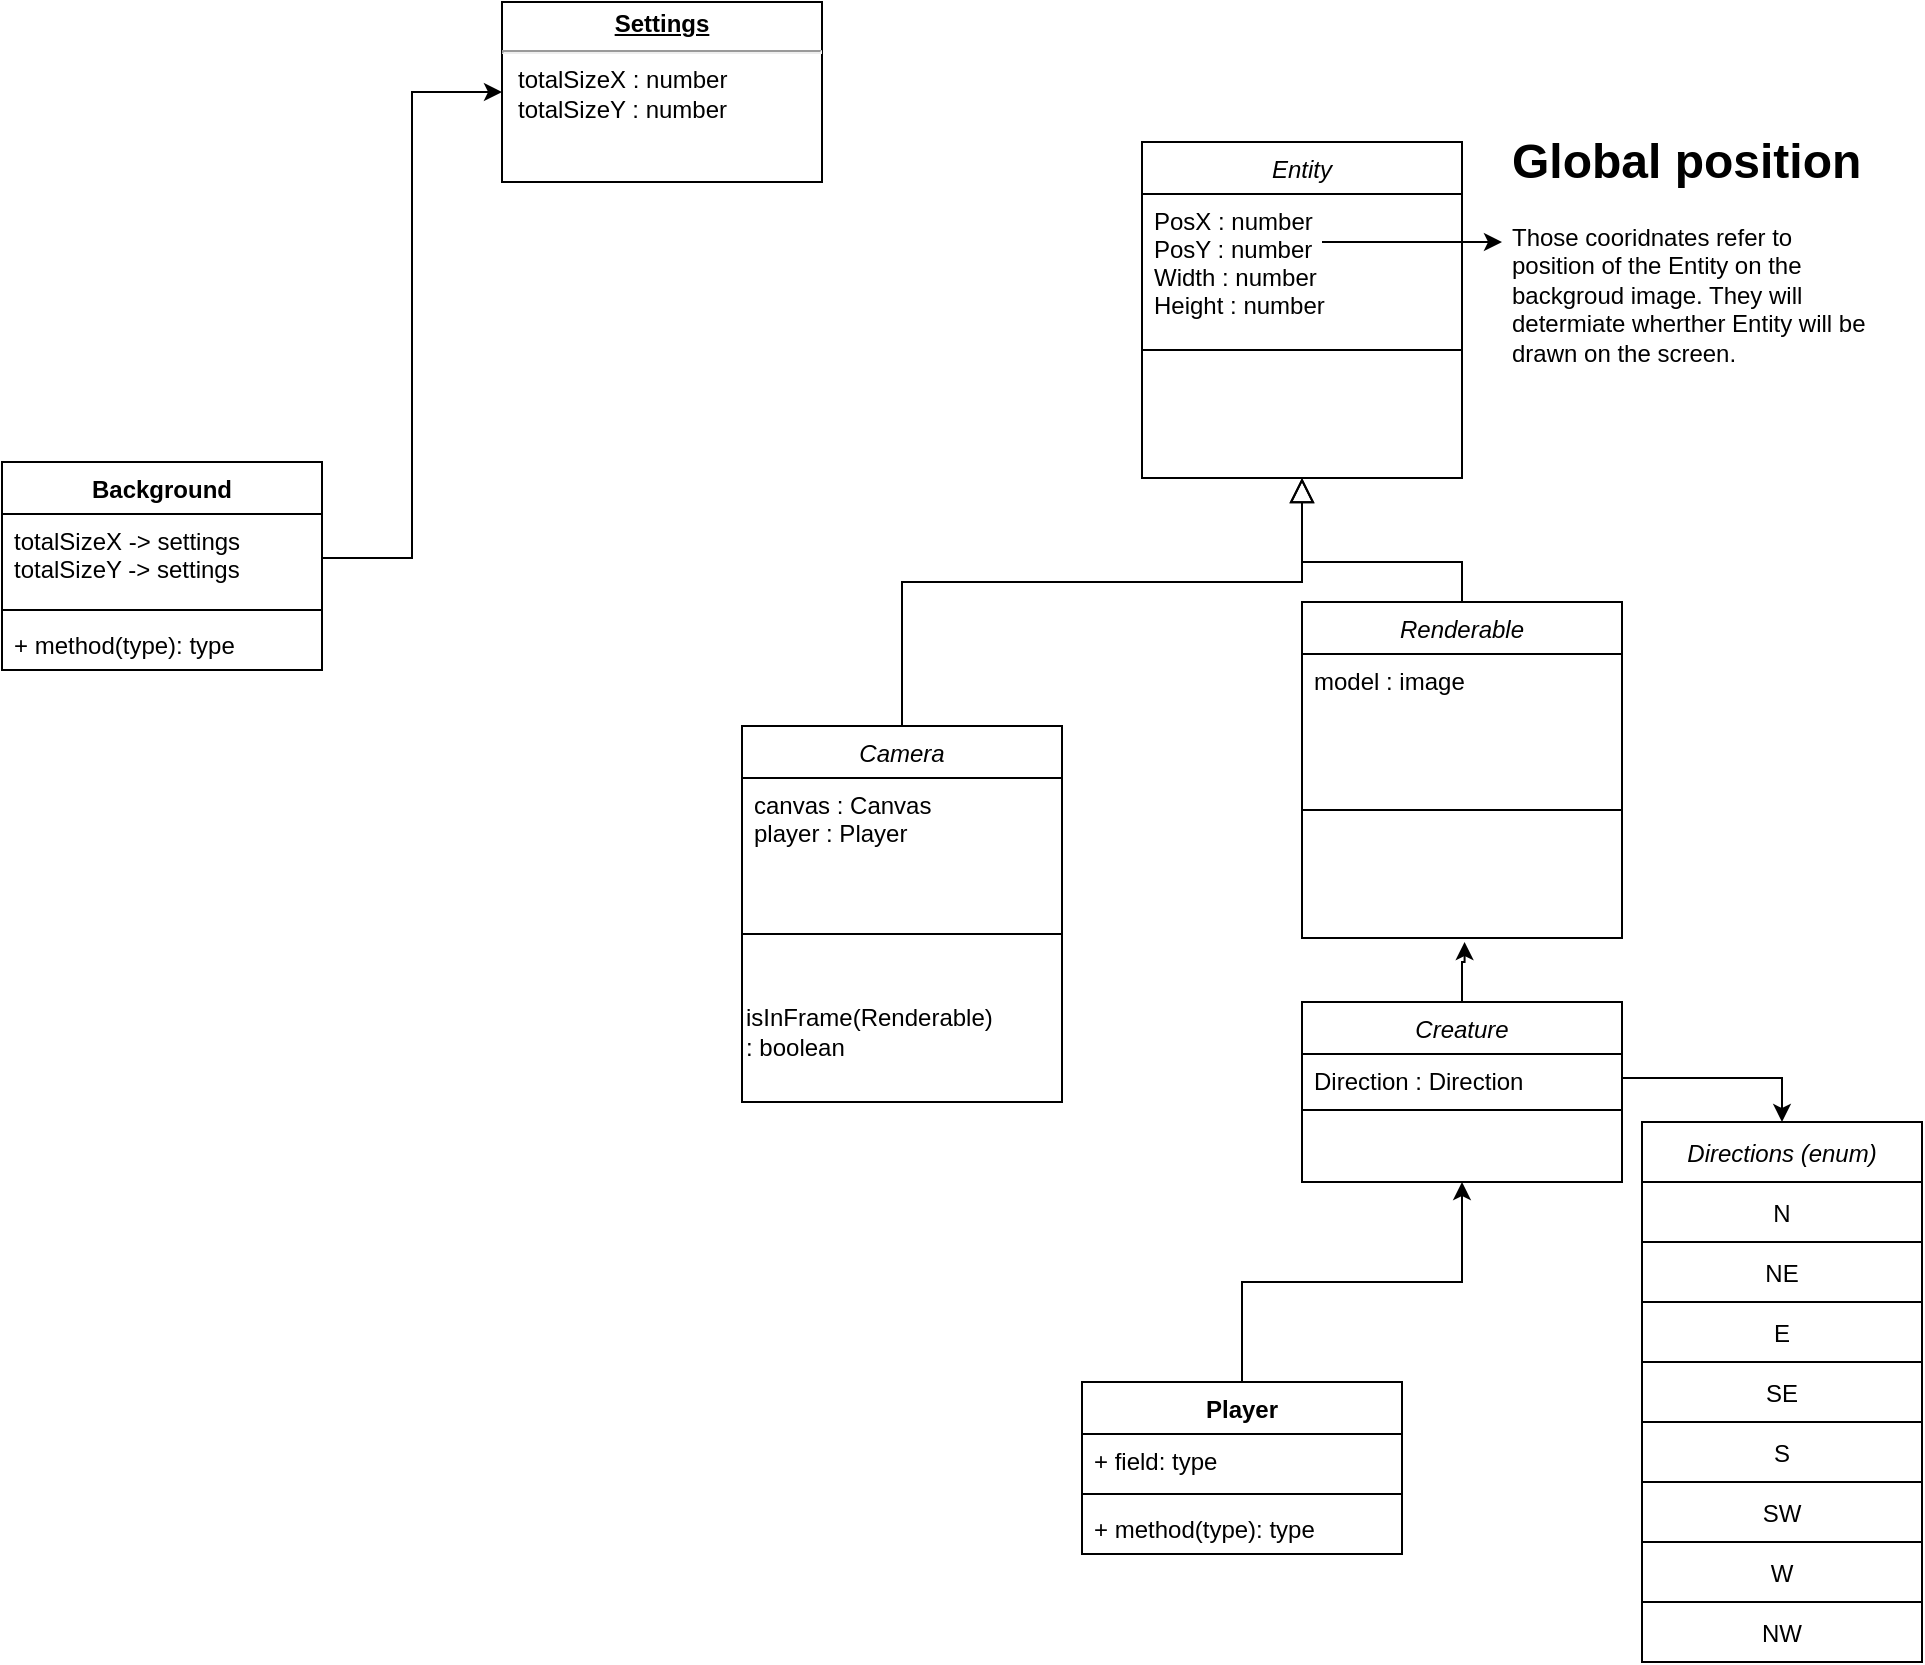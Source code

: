 <mxfile version="20.2.3" type="device"><diagram id="C5RBs43oDa-KdzZeNtuy" name="Page-1"><mxGraphModel dx="2407" dy="1003" grid="1" gridSize="10" guides="1" tooltips="1" connect="1" arrows="1" fold="1" page="1" pageScale="1" pageWidth="827" pageHeight="1169" math="0" shadow="0"><root><mxCell id="WIyWlLk6GJQsqaUBKTNV-0"/><mxCell id="WIyWlLk6GJQsqaUBKTNV-1" parent="WIyWlLk6GJQsqaUBKTNV-0"/><mxCell id="zkfFHV4jXpPFQw0GAbJ--0" value="Entity" style="swimlane;fontStyle=2;align=center;verticalAlign=top;childLayout=stackLayout;horizontal=1;startSize=26;horizontalStack=0;resizeParent=1;resizeLast=0;collapsible=1;marginBottom=0;rounded=0;shadow=0;strokeWidth=1;" parent="WIyWlLk6GJQsqaUBKTNV-1" vertex="1"><mxGeometry x="410" y="90" width="160" height="168" as="geometry"><mxRectangle x="200" y="80" width="160" height="26" as="alternateBounds"/></mxGeometry></mxCell><mxCell id="lBMrb2gqNxPuRBdYNmo1-34" value="" style="endArrow=classic;html=1;rounded=0;" parent="zkfFHV4jXpPFQw0GAbJ--0" target="lBMrb2gqNxPuRBdYNmo1-35" edge="1"><mxGeometry width="50" height="50" relative="1" as="geometry"><mxPoint x="90" y="50" as="sourcePoint"/><mxPoint x="240" y="50" as="targetPoint"/></mxGeometry></mxCell><mxCell id="zkfFHV4jXpPFQw0GAbJ--1" value="PosX : number&#10;PosY : number&#10;Width : number&#10;Height : number&#10;&#10;" style="text;align=left;verticalAlign=top;spacingLeft=4;spacingRight=4;overflow=hidden;rotatable=0;points=[[0,0.5],[1,0.5]];portConstraint=eastwest;" parent="zkfFHV4jXpPFQw0GAbJ--0" vertex="1"><mxGeometry y="26" width="160" height="64" as="geometry"/></mxCell><mxCell id="zkfFHV4jXpPFQw0GAbJ--4" value="" style="line;html=1;strokeWidth=1;align=left;verticalAlign=middle;spacingTop=-1;spacingLeft=3;spacingRight=3;rotatable=0;labelPosition=right;points=[];portConstraint=eastwest;" parent="zkfFHV4jXpPFQw0GAbJ--0" vertex="1"><mxGeometry y="90" width="160" height="28" as="geometry"/></mxCell><mxCell id="lBMrb2gqNxPuRBdYNmo1-31" value="&lt;p style=&quot;line-height: 1.2;&quot;&gt;&lt;br&gt;&lt;/p&gt;" style="text;html=1;resizable=0;autosize=1;align=left;verticalAlign=middle;points=[];fillColor=none;strokeColor=none;rounded=0;" parent="zkfFHV4jXpPFQw0GAbJ--0" vertex="1"><mxGeometry y="118" width="160" height="50" as="geometry"/></mxCell><mxCell id="zkfFHV4jXpPFQw0GAbJ--12" value="" style="endArrow=block;endSize=10;endFill=0;shadow=0;strokeWidth=1;rounded=0;edgeStyle=elbowEdgeStyle;elbow=vertical;exitX=0.5;exitY=0;exitDx=0;exitDy=0;" parent="WIyWlLk6GJQsqaUBKTNV-1" source="lBMrb2gqNxPuRBdYNmo1-36" target="zkfFHV4jXpPFQw0GAbJ--0" edge="1"><mxGeometry width="160" relative="1" as="geometry"><mxPoint x="420" y="410" as="sourcePoint"/><mxPoint x="410" y="213" as="targetPoint"/><Array as="points"><mxPoint x="490" y="310"/><mxPoint x="490" y="290"/></Array></mxGeometry></mxCell><mxCell id="zkfFHV4jXpPFQw0GAbJ--16" value="" style="endArrow=block;endSize=10;endFill=0;shadow=0;strokeWidth=1;rounded=0;edgeStyle=elbowEdgeStyle;elbow=vertical;exitX=0.5;exitY=0;exitDx=0;exitDy=0;" parent="WIyWlLk6GJQsqaUBKTNV-1" source="lBMrb2gqNxPuRBdYNmo1-41" target="zkfFHV4jXpPFQw0GAbJ--0" edge="1"><mxGeometry width="160" relative="1" as="geometry"><mxPoint x="620" y="440" as="sourcePoint"/><mxPoint x="520" y="281" as="targetPoint"/><Array as="points"><mxPoint x="490" y="300"/><mxPoint x="480" y="310"/><mxPoint x="480" y="340"/></Array></mxGeometry></mxCell><mxCell id="lBMrb2gqNxPuRBdYNmo1-9" value="Directions (enum)" style="swimlane;fontStyle=2;childLayout=stackLayout;horizontal=1;startSize=30;horizontalStack=0;resizeParent=1;resizeParentMax=0;resizeLast=0;collapsible=1;marginBottom=0;" parent="WIyWlLk6GJQsqaUBKTNV-1" vertex="1"><mxGeometry x="660" y="580" width="140" height="270" as="geometry"/></mxCell><mxCell id="lBMrb2gqNxPuRBdYNmo1-10" value="N" style="text;strokeColor=default;fillColor=none;align=center;verticalAlign=middle;spacingLeft=4;spacingRight=4;overflow=hidden;points=[[0,0.5],[1,0.5]];portConstraint=eastwest;rotatable=0;" parent="lBMrb2gqNxPuRBdYNmo1-9" vertex="1"><mxGeometry y="30" width="140" height="30" as="geometry"/></mxCell><mxCell id="lBMrb2gqNxPuRBdYNmo1-11" value="NE" style="text;strokeColor=default;fillColor=none;align=center;verticalAlign=middle;spacingLeft=4;spacingRight=4;overflow=hidden;points=[[0,0.5],[1,0.5]];portConstraint=eastwest;rotatable=0;" parent="lBMrb2gqNxPuRBdYNmo1-9" vertex="1"><mxGeometry y="60" width="140" height="30" as="geometry"/></mxCell><mxCell id="lBMrb2gqNxPuRBdYNmo1-12" value="E" style="text;strokeColor=default;fillColor=none;align=center;verticalAlign=middle;spacingLeft=4;spacingRight=4;overflow=hidden;points=[[0,0.5],[1,0.5]];portConstraint=eastwest;rotatable=0;" parent="lBMrb2gqNxPuRBdYNmo1-9" vertex="1"><mxGeometry y="90" width="140" height="30" as="geometry"/></mxCell><mxCell id="lBMrb2gqNxPuRBdYNmo1-14" value="SE" style="text;strokeColor=default;fillColor=none;align=center;verticalAlign=middle;spacingLeft=4;spacingRight=4;overflow=hidden;points=[[0,0.5],[1,0.5]];portConstraint=eastwest;rotatable=0;" parent="lBMrb2gqNxPuRBdYNmo1-9" vertex="1"><mxGeometry y="120" width="140" height="30" as="geometry"/></mxCell><mxCell id="lBMrb2gqNxPuRBdYNmo1-15" value="S" style="text;strokeColor=default;fillColor=none;align=center;verticalAlign=middle;spacingLeft=4;spacingRight=4;overflow=hidden;points=[[0,0.5],[1,0.5]];portConstraint=eastwest;rotatable=0;" parent="lBMrb2gqNxPuRBdYNmo1-9" vertex="1"><mxGeometry y="150" width="140" height="30" as="geometry"/></mxCell><mxCell id="lBMrb2gqNxPuRBdYNmo1-16" value="SW" style="text;strokeColor=default;fillColor=none;align=center;verticalAlign=middle;spacingLeft=4;spacingRight=4;overflow=hidden;points=[[0,0.5],[1,0.5]];portConstraint=eastwest;rotatable=0;" parent="lBMrb2gqNxPuRBdYNmo1-9" vertex="1"><mxGeometry y="180" width="140" height="30" as="geometry"/></mxCell><mxCell id="lBMrb2gqNxPuRBdYNmo1-17" value="W" style="text;strokeColor=default;fillColor=none;align=center;verticalAlign=middle;spacingLeft=4;spacingRight=4;overflow=hidden;points=[[0,0.5],[1,0.5]];portConstraint=eastwest;rotatable=0;" parent="lBMrb2gqNxPuRBdYNmo1-9" vertex="1"><mxGeometry y="210" width="140" height="30" as="geometry"/></mxCell><mxCell id="lBMrb2gqNxPuRBdYNmo1-18" value="NW" style="text;strokeColor=default;fillColor=none;align=center;verticalAlign=middle;spacingLeft=4;spacingRight=4;overflow=hidden;points=[[0,0.5],[1,0.5]];portConstraint=eastwest;rotatable=0;" parent="lBMrb2gqNxPuRBdYNmo1-9" vertex="1"><mxGeometry y="240" width="140" height="30" as="geometry"/></mxCell><mxCell id="EoLvjRX9Fyv8v5DFEnVt-6" style="edgeStyle=orthogonalEdgeStyle;rounded=0;orthogonalLoop=1;jettySize=auto;html=1;entryX=0.508;entryY=1.04;entryDx=0;entryDy=0;entryPerimeter=0;" edge="1" parent="WIyWlLk6GJQsqaUBKTNV-1" source="lBMrb2gqNxPuRBdYNmo1-28" target="lBMrb2gqNxPuRBdYNmo1-44"><mxGeometry relative="1" as="geometry"/></mxCell><mxCell id="lBMrb2gqNxPuRBdYNmo1-28" value="Creature&#10;" style="swimlane;fontStyle=2;align=center;verticalAlign=top;childLayout=stackLayout;horizontal=1;startSize=26;horizontalStack=0;resizeParent=1;resizeLast=0;collapsible=1;marginBottom=0;rounded=0;shadow=0;strokeWidth=1;" parent="WIyWlLk6GJQsqaUBKTNV-1" vertex="1"><mxGeometry x="490" y="520" width="160" height="90" as="geometry"><mxRectangle x="200" y="80" width="160" height="26" as="alternateBounds"/></mxGeometry></mxCell><mxCell id="lBMrb2gqNxPuRBdYNmo1-29" value="Direction : Direction&#10;" style="text;align=left;verticalAlign=top;spacingLeft=4;spacingRight=4;overflow=hidden;rotatable=0;points=[[0,0.5],[1,0.5]];portConstraint=eastwest;" parent="lBMrb2gqNxPuRBdYNmo1-28" vertex="1"><mxGeometry y="26" width="160" height="24" as="geometry"/></mxCell><mxCell id="lBMrb2gqNxPuRBdYNmo1-30" value="" style="line;html=1;strokeWidth=1;align=left;verticalAlign=middle;spacingTop=-1;spacingLeft=3;spacingRight=3;rotatable=0;labelPosition=right;points=[];portConstraint=eastwest;" parent="lBMrb2gqNxPuRBdYNmo1-28" vertex="1"><mxGeometry y="50" width="160" height="8" as="geometry"/></mxCell><mxCell id="lBMrb2gqNxPuRBdYNmo1-35" value="&lt;h1&gt;Global position&lt;/h1&gt;&lt;p&gt;Those cooridnates refer to position of the Entity on the backgroud image. They will determiate wherther Entity will be drawn on the screen.&lt;/p&gt;" style="text;html=1;strokeColor=none;fillColor=none;spacing=5;spacingTop=-20;whiteSpace=wrap;overflow=hidden;rounded=0;" parent="WIyWlLk6GJQsqaUBKTNV-1" vertex="1"><mxGeometry x="590" y="80" width="190" height="120" as="geometry"/></mxCell><mxCell id="lBMrb2gqNxPuRBdYNmo1-36" value="Camera" style="swimlane;fontStyle=2;align=center;verticalAlign=top;childLayout=stackLayout;horizontal=1;startSize=26;horizontalStack=0;resizeParent=1;resizeLast=0;collapsible=1;marginBottom=0;rounded=0;shadow=0;strokeWidth=1;" parent="WIyWlLk6GJQsqaUBKTNV-1" vertex="1"><mxGeometry x="210" y="382" width="160" height="188" as="geometry"><mxRectangle x="200" y="80" width="160" height="26" as="alternateBounds"/></mxGeometry></mxCell><mxCell id="lBMrb2gqNxPuRBdYNmo1-38" value="canvas : Canvas&#10;player : Player" style="text;align=left;verticalAlign=top;spacingLeft=4;spacingRight=4;overflow=hidden;rotatable=0;points=[[0,0.5],[1,0.5]];portConstraint=eastwest;" parent="lBMrb2gqNxPuRBdYNmo1-36" vertex="1"><mxGeometry y="26" width="160" height="64" as="geometry"/></mxCell><mxCell id="lBMrb2gqNxPuRBdYNmo1-39" value="" style="line;html=1;strokeWidth=1;align=left;verticalAlign=middle;spacingTop=-1;spacingLeft=3;spacingRight=3;rotatable=0;labelPosition=right;points=[];portConstraint=eastwest;" parent="lBMrb2gqNxPuRBdYNmo1-36" vertex="1"><mxGeometry y="90" width="160" height="28" as="geometry"/></mxCell><mxCell id="lBMrb2gqNxPuRBdYNmo1-40" value="&lt;p style=&quot;line-height: 1.2;&quot;&gt;isInFrame(Renderable) &lt;br&gt;: boolean&lt;/p&gt;" style="text;html=1;resizable=0;autosize=1;align=left;verticalAlign=middle;points=[];fillColor=none;strokeColor=none;rounded=0;" parent="lBMrb2gqNxPuRBdYNmo1-36" vertex="1"><mxGeometry y="118" width="160" height="70" as="geometry"/></mxCell><mxCell id="lBMrb2gqNxPuRBdYNmo1-41" value="Renderable" style="swimlane;fontStyle=2;align=center;verticalAlign=top;childLayout=stackLayout;horizontal=1;startSize=26;horizontalStack=0;resizeParent=1;resizeLast=0;collapsible=1;marginBottom=0;rounded=0;shadow=0;strokeWidth=1;" parent="WIyWlLk6GJQsqaUBKTNV-1" vertex="1"><mxGeometry x="490" y="320" width="160" height="168" as="geometry"><mxRectangle x="200" y="80" width="160" height="26" as="alternateBounds"/></mxGeometry></mxCell><mxCell id="lBMrb2gqNxPuRBdYNmo1-42" value="model : image&#10;" style="text;align=left;verticalAlign=top;spacingLeft=4;spacingRight=4;overflow=hidden;rotatable=0;points=[[0,0.5],[1,0.5]];portConstraint=eastwest;" parent="lBMrb2gqNxPuRBdYNmo1-41" vertex="1"><mxGeometry y="26" width="160" height="64" as="geometry"/></mxCell><mxCell id="lBMrb2gqNxPuRBdYNmo1-43" value="" style="line;html=1;strokeWidth=1;align=left;verticalAlign=middle;spacingTop=-1;spacingLeft=3;spacingRight=3;rotatable=0;labelPosition=right;points=[];portConstraint=eastwest;" parent="lBMrb2gqNxPuRBdYNmo1-41" vertex="1"><mxGeometry y="90" width="160" height="28" as="geometry"/></mxCell><mxCell id="lBMrb2gqNxPuRBdYNmo1-44" value="&lt;p style=&quot;line-height: 1.2;&quot;&gt;&lt;br&gt;&lt;/p&gt;" style="text;html=1;resizable=0;autosize=1;align=left;verticalAlign=middle;points=[];fillColor=none;strokeColor=none;rounded=0;" parent="lBMrb2gqNxPuRBdYNmo1-41" vertex="1"><mxGeometry y="118" width="160" height="50" as="geometry"/></mxCell><mxCell id="EoLvjRX9Fyv8v5DFEnVt-5" style="edgeStyle=orthogonalEdgeStyle;rounded=0;orthogonalLoop=1;jettySize=auto;html=1;entryX=0.5;entryY=1;entryDx=0;entryDy=0;" edge="1" parent="WIyWlLk6GJQsqaUBKTNV-1" source="EoLvjRX9Fyv8v5DFEnVt-0" target="lBMrb2gqNxPuRBdYNmo1-28"><mxGeometry relative="1" as="geometry"/></mxCell><mxCell id="EoLvjRX9Fyv8v5DFEnVt-0" value="Player&#10;" style="swimlane;fontStyle=1;align=center;verticalAlign=top;childLayout=stackLayout;horizontal=1;startSize=26;horizontalStack=0;resizeParent=1;resizeParentMax=0;resizeLast=0;collapsible=1;marginBottom=0;" vertex="1" parent="WIyWlLk6GJQsqaUBKTNV-1"><mxGeometry x="380" y="710" width="160" height="86" as="geometry"/></mxCell><mxCell id="EoLvjRX9Fyv8v5DFEnVt-1" value="+ field: type" style="text;strokeColor=none;fillColor=none;align=left;verticalAlign=top;spacingLeft=4;spacingRight=4;overflow=hidden;rotatable=0;points=[[0,0.5],[1,0.5]];portConstraint=eastwest;" vertex="1" parent="EoLvjRX9Fyv8v5DFEnVt-0"><mxGeometry y="26" width="160" height="26" as="geometry"/></mxCell><mxCell id="EoLvjRX9Fyv8v5DFEnVt-2" value="" style="line;strokeWidth=1;fillColor=none;align=left;verticalAlign=middle;spacingTop=-1;spacingLeft=3;spacingRight=3;rotatable=0;labelPosition=right;points=[];portConstraint=eastwest;" vertex="1" parent="EoLvjRX9Fyv8v5DFEnVt-0"><mxGeometry y="52" width="160" height="8" as="geometry"/></mxCell><mxCell id="EoLvjRX9Fyv8v5DFEnVt-3" value="+ method(type): type" style="text;strokeColor=none;fillColor=none;align=left;verticalAlign=top;spacingLeft=4;spacingRight=4;overflow=hidden;rotatable=0;points=[[0,0.5],[1,0.5]];portConstraint=eastwest;" vertex="1" parent="EoLvjRX9Fyv8v5DFEnVt-0"><mxGeometry y="60" width="160" height="26" as="geometry"/></mxCell><mxCell id="EoLvjRX9Fyv8v5DFEnVt-7" style="edgeStyle=orthogonalEdgeStyle;rounded=0;orthogonalLoop=1;jettySize=auto;html=1;entryX=0.5;entryY=0;entryDx=0;entryDy=0;" edge="1" parent="WIyWlLk6GJQsqaUBKTNV-1" source="lBMrb2gqNxPuRBdYNmo1-29" target="lBMrb2gqNxPuRBdYNmo1-9"><mxGeometry relative="1" as="geometry"/></mxCell><mxCell id="EoLvjRX9Fyv8v5DFEnVt-12" value="Background&#10;" style="swimlane;fontStyle=1;align=center;verticalAlign=top;childLayout=stackLayout;horizontal=1;startSize=26;horizontalStack=0;resizeParent=1;resizeParentMax=0;resizeLast=0;collapsible=1;marginBottom=0;" vertex="1" parent="WIyWlLk6GJQsqaUBKTNV-1"><mxGeometry x="-160" y="250" width="160" height="104" as="geometry"/></mxCell><mxCell id="EoLvjRX9Fyv8v5DFEnVt-13" value="totalSizeX -&gt; settings&#10;totalSizeY -&gt; settings" style="text;strokeColor=none;fillColor=none;align=left;verticalAlign=top;spacingLeft=4;spacingRight=4;overflow=hidden;rotatable=0;points=[[0,0.5],[1,0.5]];portConstraint=eastwest;" vertex="1" parent="EoLvjRX9Fyv8v5DFEnVt-12"><mxGeometry y="26" width="160" height="44" as="geometry"/></mxCell><mxCell id="EoLvjRX9Fyv8v5DFEnVt-14" value="" style="line;strokeWidth=1;fillColor=none;align=left;verticalAlign=middle;spacingTop=-1;spacingLeft=3;spacingRight=3;rotatable=0;labelPosition=right;points=[];portConstraint=eastwest;" vertex="1" parent="EoLvjRX9Fyv8v5DFEnVt-12"><mxGeometry y="70" width="160" height="8" as="geometry"/></mxCell><mxCell id="EoLvjRX9Fyv8v5DFEnVt-15" value="+ method(type): type" style="text;strokeColor=none;fillColor=none;align=left;verticalAlign=top;spacingLeft=4;spacingRight=4;overflow=hidden;rotatable=0;points=[[0,0.5],[1,0.5]];portConstraint=eastwest;" vertex="1" parent="EoLvjRX9Fyv8v5DFEnVt-12"><mxGeometry y="78" width="160" height="26" as="geometry"/></mxCell><mxCell id="EoLvjRX9Fyv8v5DFEnVt-16" value="&lt;p style=&quot;margin:0px;margin-top:4px;text-align:center;text-decoration:underline;&quot;&gt;&lt;b&gt;Settings&lt;/b&gt;&lt;/p&gt;&lt;hr&gt;&lt;p style=&quot;margin:0px;margin-left:8px;&quot;&gt;totalSizeX : number&lt;br&gt;totalSizeY : number&lt;br&gt;&lt;br&gt;&lt;/p&gt;" style="verticalAlign=top;align=left;overflow=fill;fontSize=12;fontFamily=Helvetica;html=1;" vertex="1" parent="WIyWlLk6GJQsqaUBKTNV-1"><mxGeometry x="90" y="20" width="160" height="90" as="geometry"/></mxCell><mxCell id="EoLvjRX9Fyv8v5DFEnVt-17" style="edgeStyle=orthogonalEdgeStyle;rounded=0;orthogonalLoop=1;jettySize=auto;html=1;entryX=0;entryY=0.5;entryDx=0;entryDy=0;" edge="1" parent="WIyWlLk6GJQsqaUBKTNV-1" source="EoLvjRX9Fyv8v5DFEnVt-13" target="EoLvjRX9Fyv8v5DFEnVt-16"><mxGeometry relative="1" as="geometry"/></mxCell></root></mxGraphModel></diagram></mxfile>